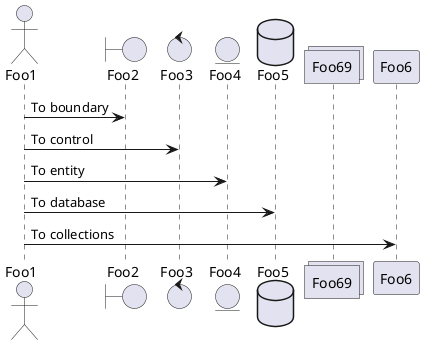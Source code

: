 @startuml
actor Foo1
boundary Foo2
control Foo3
entity Foo4
database Foo5
collections Foo69
Foo1 -> Foo2 : To boundary
Foo1 -> Foo3 : To control
Foo1 -> Foo4 : To entity
Foo1 -> Foo5 : To database
Foo1 -> Foo6 : To collections
@enduml
